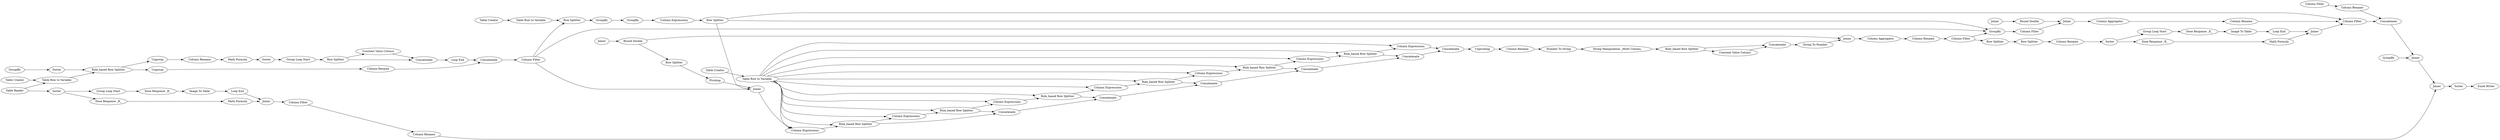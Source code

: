 digraph {
	"-8921576815728267775_132" [label="Column Filter"]
	"-2253119265551094434_259" [label="Round Double"]
	"-8227227911282168954_50" [label=Joiner]
	"-4053246013657112643_195" [label="Dose Response _R_"]
	"5256473327410682258_231" [label="Constant Value Column"]
	"-8921576815728267775_44" [label="Row Splitter"]
	"5256473327410682258_151" [label="Column Expressions"]
	"5256473327410682258_228" [label="Rule_based Row Splitter"]
	"5256473327410682258_165" [label=Concatenate]
	"5256473327410682258_162" [label=Concatenate]
	"-5146976162036781819_97" [label="Table Creator"]
	"-6146525499257368778_263" [label="Column Filter"]
	"-8227227911282168954_249" [label="Column Rename"]
	"5256473327410682258_152" [label="Rule_based Row Splitter"]
	"5256473327410682258_239" [label="Column Rename"]
	"-2253119265551094434_254" [label="Column Filter"]
	"5256473327410682258_172" [label=Unpivoting]
	"-4053246013657112643_193" [label=Joiner]
	"-5146976162036781819_285" [label="Table Reader"]
	"5256473327410682258_278" [label=Concatenate]
	"-8921576815728267775_40" [label="Column Rename"]
	"-8921576815728267775_53" [label=Ungroup]
	"-8921576815728267775_241" [label=Concatenate]
	"5256473327410682258_157" [label="Column Expressions"]
	"-8921576815728267775_39" [label=Ungroup]
	"-5146976162036781819_134" [label="Table Row to Variable"]
	"-4989983443905543739_145" [label=GroupBy]
	"-4989983443905543739_245" [label=GroupBy]
	"5256473327410682258_279" [label=Joiner]
	"5256473327410682258_146" [label=Joiner]
	"5256473327410682258_211" [label="Table Row to Variable"]
	"5256473327410682258_277" [label="Number To String"]
	"5256473327410682258_142" [label=Joiner]
	"-8227227911282168954_250" [label="Row Splitter"]
	"5256473327410682258_229" [label="Column Rename"]
	"-4053246013657112643_190" [label="Group Loop Start"]
	"5256473327410682258_154" [label="Column Expressions"]
	"5256473327410682258_166" [label=Concatenate]
	"5256473327410682258_158" [label="Rule_based Row Splitter"]
	"-8227227911282168954_48" [label="Image To Table"]
	"5256473327410682258_280" [label="Column Aggregator"]
	"5256473327410682258_159" [label="Column Expressions"]
	"-8227227911282168954_248" [label="Row Splitter"]
	"-4053246013657112643_192" [label="Loop End"]
	"-8227227911282168954_49" [label="Loop End"]
	"-5146976162036781819_284" [label="Excel Writer"]
	"-5146976162036781819_273" [label=Sorter]
	"5256473327410682258_156" [label="Rule_based Row Splitter"]
	"5256473327410682258_163" [label=Concatenate]
	"-4989983443905543739_246" [label="Row Splitter"]
	"-6146525499257368778_270" [label=GroupBy]
	"5256473327410682258_276" [label="String Manipulation _Multi Column_"]
	"-4053246013657112643_198" [label="Dose Response _R_"]
	"-4989983443905543739_218" [label="Column Expressions"]
	"-8921576815728267775_67" [label="Rule_based Row Splitter"]
	"-2253119265551094434_261" [label=Joiner]
	"5256473327410682258_68" [label=Pivoting]
	"-8227227911282168954_26" [label="Group Loop Start"]
	"5256473327410682258_167" [label=Concatenate]
	"5256473327410682258_173" [label="String To Number"]
	"-8921576815728267775_240" [label="Constant Value Column"]
	"5256473327410682258_161" [label="Column Expressions"]
	"-6146525499257368778_251" [label="Column Rename"]
	"5256473327410682258_164" [label=Concatenate]
	"-5146976162036781819_271" [label=Joiner]
	"-4053246013657112643_189" [label="Image To Table"]
	"-6146525499257368778_264" [label=Concatenate]
	"-2253119265551094434_255" [label=Joiner]
	"5256473327410682258_144" [label="Column Expressions"]
	"-8227227911282168954_170" [label="Dose Response _R_"]
	"-2253119265551094434_266" [label="Column Aggregator"]
	"-8921576815728267775_42" [label=Sorter]
	"-8921576815728267775_31" [label=GroupBy]
	"-2253119265551094434_267" [label="Column Rename"]
	"5256473327410682258_160" [label="Rule_based Row Splitter"]
	"-4053246013657112643_196" [label="Column Filter"]
	"5256473327410682258_148" [label="Rule_based Row Splitter"]
	"-6146525499257368778_252" [label="Column Filter"]
	"-8921576815728267775_54" [label="Column Rename"]
	"-4053246013657112643_191" [label="Math Formula"]
	"-4989983443905543739_247" [label="Row Splitter"]
	"-6146525499257368778_268" [label=Joiner]
	"-4053246013657112643_186" [label=Sorter]
	"5256473327410682258_141" [label="Round Double"]
	"-8227227911282168954_18" [label="Dose Response _R_"]
	"-8921576815728267775_43" [label="Group Loop Start"]
	"5256473327410682258_241" [label="Row Splitter"]
	"-5146976162036781819_133" [label="Table Creator"]
	"-8921576815728267775_98" [label="Table Row to Variable"]
	"-8921576815728267775_29" [label=Sorter]
	"5256473327410682258_240" [label="Column Filter"]
	"-8921576815728267775_45" [label="Loop End"]
	"5256473327410682258_210" [label="Table Creator"]
	"-8921576815728267775_41" [label="Math Formula"]
	"5256473327410682258_153" [label="Rule_based Row Splitter"]
	"-8227227911282168954_171" [label="Math Formula"]
	"5256473327410682258_155" [label="Column Expressions"]
	"-2253119265551094434_262" [label=GroupBy]
	"-8921576815728267775_52" [label=Concatenate]
	"-4053246013657112643_197" [label="Column Rename"]
	"-8227227911282168954_168" [label=Sorter]
	"-6146525499257368778_263" -> "-6146525499257368778_264"
	"-5146976162036781819_273" -> "-5146976162036781819_284"
	"5256473327410682258_211" -> "5256473327410682258_157"
	"5256473327410682258_211" -> "5256473327410682258_155"
	"-8921576815728267775_98" -> "-8921576815728267775_67"
	"-8921576815728267775_43" -> "-8921576815728267775_44"
	"-8921576815728267775_240" -> "-8921576815728267775_241"
	"5256473327410682258_146" -> "5256473327410682258_141"
	"5256473327410682258_211" -> "5256473327410682258_151"
	"-5146976162036781819_134" -> "-4989983443905543739_246"
	"5256473327410682258_173" -> "5256473327410682258_279"
	"-4053246013657112643_198" -> "-4053246013657112643_191"
	"5256473327410682258_211" -> "5256473327410682258_160"
	"5256473327410682258_160" -> "5256473327410682258_161"
	"5256473327410682258_141" -> "5256473327410682258_279"
	"-4053246013657112643_195" -> "-4053246013657112643_189"
	"-4053246013657112643_191" -> "-4053246013657112643_193"
	"-4053246013657112643_197" -> "-5146976162036781819_271"
	"-4053246013657112643_190" -> "-4053246013657112643_195"
	"-6146525499257368778_252" -> "-6146525499257368778_251"
	"5256473327410682258_210" -> "5256473327410682258_211"
	"5256473327410682258_279" -> "5256473327410682258_280"
	"-2253119265551094434_259" -> "-2253119265551094434_261"
	"5256473327410682258_211" -> "5256473327410682258_144"
	"-5146976162036781819_133" -> "-5146976162036781819_134"
	"-8921576815728267775_39" -> "-8921576815728267775_40"
	"-4989983443905543739_247" -> "5256473327410682258_142"
	"5256473327410682258_211" -> "5256473327410682258_159"
	"-5146976162036781819_271" -> "-5146976162036781819_273"
	"-8921576815728267775_241" -> "-8921576815728267775_45"
	"-8227227911282168954_168" -> "-8227227911282168954_26"
	"-8921576815728267775_29" -> "-8921576815728267775_67"
	"-4989983443905543739_145" -> "-4989983443905543739_218"
	"-4053246013657112643_192" -> "-4053246013657112643_193"
	"-8227227911282168954_168" -> "-8227227911282168954_170"
	"-8921576815728267775_132" -> "-4989983443905543739_246"
	"5256473327410682258_153" -> "5256473327410682258_163"
	"-2253119265551094434_254" -> "-2253119265551094434_261"
	"-4989983443905543739_247" -> "-2253119265551094434_262"
	"-6146525499257368778_251" -> "-6146525499257368778_264"
	"-6146525499257368778_264" -> "-6146525499257368778_268"
	"5256473327410682258_148" -> "5256473327410682258_162"
	"5256473327410682258_172" -> "5256473327410682258_229"
	"-8227227911282168954_50" -> "-6146525499257368778_263"
	"-2253119265551094434_261" -> "-2253119265551094434_266"
	"5256473327410682258_162" -> "5256473327410682258_163"
	"-4053246013657112643_193" -> "-4053246013657112643_196"
	"5256473327410682258_153" -> "5256473327410682258_155"
	"5256473327410682258_239" -> "5256473327410682258_240"
	"5256473327410682258_142" -> "5256473327410682258_144"
	"5256473327410682258_166" -> "5256473327410682258_167"
	"5256473327410682258_278" -> "5256473327410682258_173"
	"5256473327410682258_276" -> "5256473327410682258_228"
	"5256473327410682258_229" -> "5256473327410682258_277"
	"5256473327410682258_154" -> "5256473327410682258_153"
	"-4053246013657112643_196" -> "-4053246013657112643_197"
	"5256473327410682258_144" -> "5256473327410682258_148"
	"5256473327410682258_231" -> "5256473327410682258_278"
	"-8921576815728267775_44" -> "-8921576815728267775_241"
	"5256473327410682258_211" -> "5256473327410682258_158"
	"-8921576815728267775_53" -> "-8921576815728267775_54"
	"5256473327410682258_277" -> "5256473327410682258_276"
	"-5146976162036781819_285" -> "-4053246013657112643_186"
	"-8921576815728267775_40" -> "-8921576815728267775_41"
	"-2253119265551094434_266" -> "-2253119265551094434_267"
	"-8227227911282168954_49" -> "-8227227911282168954_50"
	"5256473327410682258_159" -> "5256473327410682258_160"
	"-4989983443905543739_247" -> "-6146525499257368778_263"
	"-6146525499257368778_268" -> "-5146976162036781819_271"
	"-2253119265551094434_267" -> "-6146525499257368778_263"
	"5256473327410682258_211" -> "5256473327410682258_161"
	"-8227227911282168954_26" -> "-8227227911282168954_18"
	"-5146976162036781819_97" -> "-8921576815728267775_98"
	"5256473327410682258_152" -> "5256473327410682258_154"
	"-8921576815728267775_54" -> "-8921576815728267775_52"
	"5256473327410682258_228" -> "5256473327410682258_278"
	"-2253119265551094434_262" -> "-2253119265551094434_254"
	"5256473327410682258_241" -> "5256473327410682258_68"
	"5256473327410682258_163" -> "5256473327410682258_164"
	"-4053246013657112643_186" -> "-4053246013657112643_198"
	"5256473327410682258_240" -> "-2253119265551094434_262"
	"5256473327410682258_167" -> "5256473327410682258_172"
	"5256473327410682258_156" -> "5256473327410682258_164"
	"-4989983443905543739_245" -> "-4989983443905543739_145"
	"-8921576815728267775_44" -> "-8921576815728267775_240"
	"5256473327410682258_148" -> "5256473327410682258_151"
	"-8227227911282168954_249" -> "-8227227911282168954_168"
	"5256473327410682258_211" -> "5256473327410682258_152"
	"-8227227911282168954_48" -> "-8227227911282168954_49"
	"5256473327410682258_141" -> "5256473327410682258_241"
	"5256473327410682258_160" -> "5256473327410682258_166"
	"5256473327410682258_152" -> "5256473327410682258_162"
	"-6146525499257368778_270" -> "-6146525499257368778_268"
	"-8921576815728267775_31" -> "-8921576815728267775_29"
	"5256473327410682258_165" -> "5256473327410682258_166"
	"5256473327410682258_240" -> "-8227227911282168954_248"
	"5256473327410682258_158" -> "5256473327410682258_159"
	"-4053246013657112643_186" -> "-4053246013657112643_190"
	"5256473327410682258_211" -> "5256473327410682258_148"
	"5256473327410682258_157" -> "5256473327410682258_158"
	"-8921576815728267775_42" -> "-8921576815728267775_43"
	"-8921576815728267775_67" -> "-8921576815728267775_39"
	"-8921576815728267775_132" -> "5256473327410682258_142"
	"5256473327410682258_158" -> "5256473327410682258_165"
	"5256473327410682258_280" -> "5256473327410682258_239"
	"5256473327410682258_155" -> "5256473327410682258_156"
	"5256473327410682258_228" -> "5256473327410682258_231"
	"5256473327410682258_161" -> "5256473327410682258_167"
	"-8227227911282168954_248" -> "-8227227911282168954_250"
	"-8227227911282168954_250" -> "-8227227911282168954_249"
	"-5146976162036781819_285" -> "-8921576815728267775_98"
	"5256473327410682258_211" -> "5256473327410682258_156"
	"-4989983443905543739_218" -> "-4989983443905543739_247"
	"-8921576815728267775_41" -> "-8921576815728267775_42"
	"-8227227911282168954_170" -> "-8227227911282168954_171"
	"-4053246013657112643_189" -> "-4053246013657112643_192"
	"-4989983443905543739_246" -> "-4989983443905543739_245"
	"5256473327410682258_211" -> "5256473327410682258_153"
	"-8921576815728267775_52" -> "-8921576815728267775_132"
	"5256473327410682258_151" -> "5256473327410682258_152"
	"-8921576815728267775_132" -> "-2253119265551094434_262"
	"5256473327410682258_164" -> "5256473327410682258_165"
	"-8921576815728267775_45" -> "-8921576815728267775_52"
	"-8227227911282168954_171" -> "-8227227911282168954_50"
	"5256473327410682258_211" -> "5256473327410682258_154"
	"5256473327410682258_156" -> "5256473327410682258_157"
	"-2253119265551094434_255" -> "-2253119265551094434_259"
	"5256473327410682258_68" -> "5256473327410682258_142"
	"-8227227911282168954_18" -> "-8227227911282168954_48"
	"-8921576815728267775_67" -> "-8921576815728267775_53"
	rankdir=LR
}
